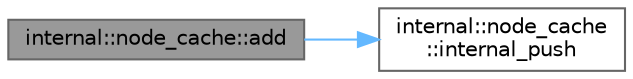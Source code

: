 digraph "internal::node_cache::add"
{
 // LATEX_PDF_SIZE
  bgcolor="transparent";
  edge [fontname=Helvetica,fontsize=10,labelfontname=Helvetica,labelfontsize=10];
  node [fontname=Helvetica,fontsize=10,shape=box,height=0.2,width=0.4];
  rankdir="LR";
  Node1 [id="Node000001",label="internal::node_cache::add",height=0.2,width=0.4,color="gray40", fillcolor="grey60", style="filled", fontcolor="black",tooltip=" "];
  Node1 -> Node2 [id="edge1_Node000001_Node000002",color="steelblue1",style="solid",tooltip=" "];
  Node2 [id="Node000002",label="internal::node_cache\l::internal_push",height=0.2,width=0.4,color="grey40", fillcolor="white", style="filled",URL="$classinternal_1_1node__cache.html#a8fd5c5a1c88b70cd41a805279db889c7",tooltip=" "];
}
